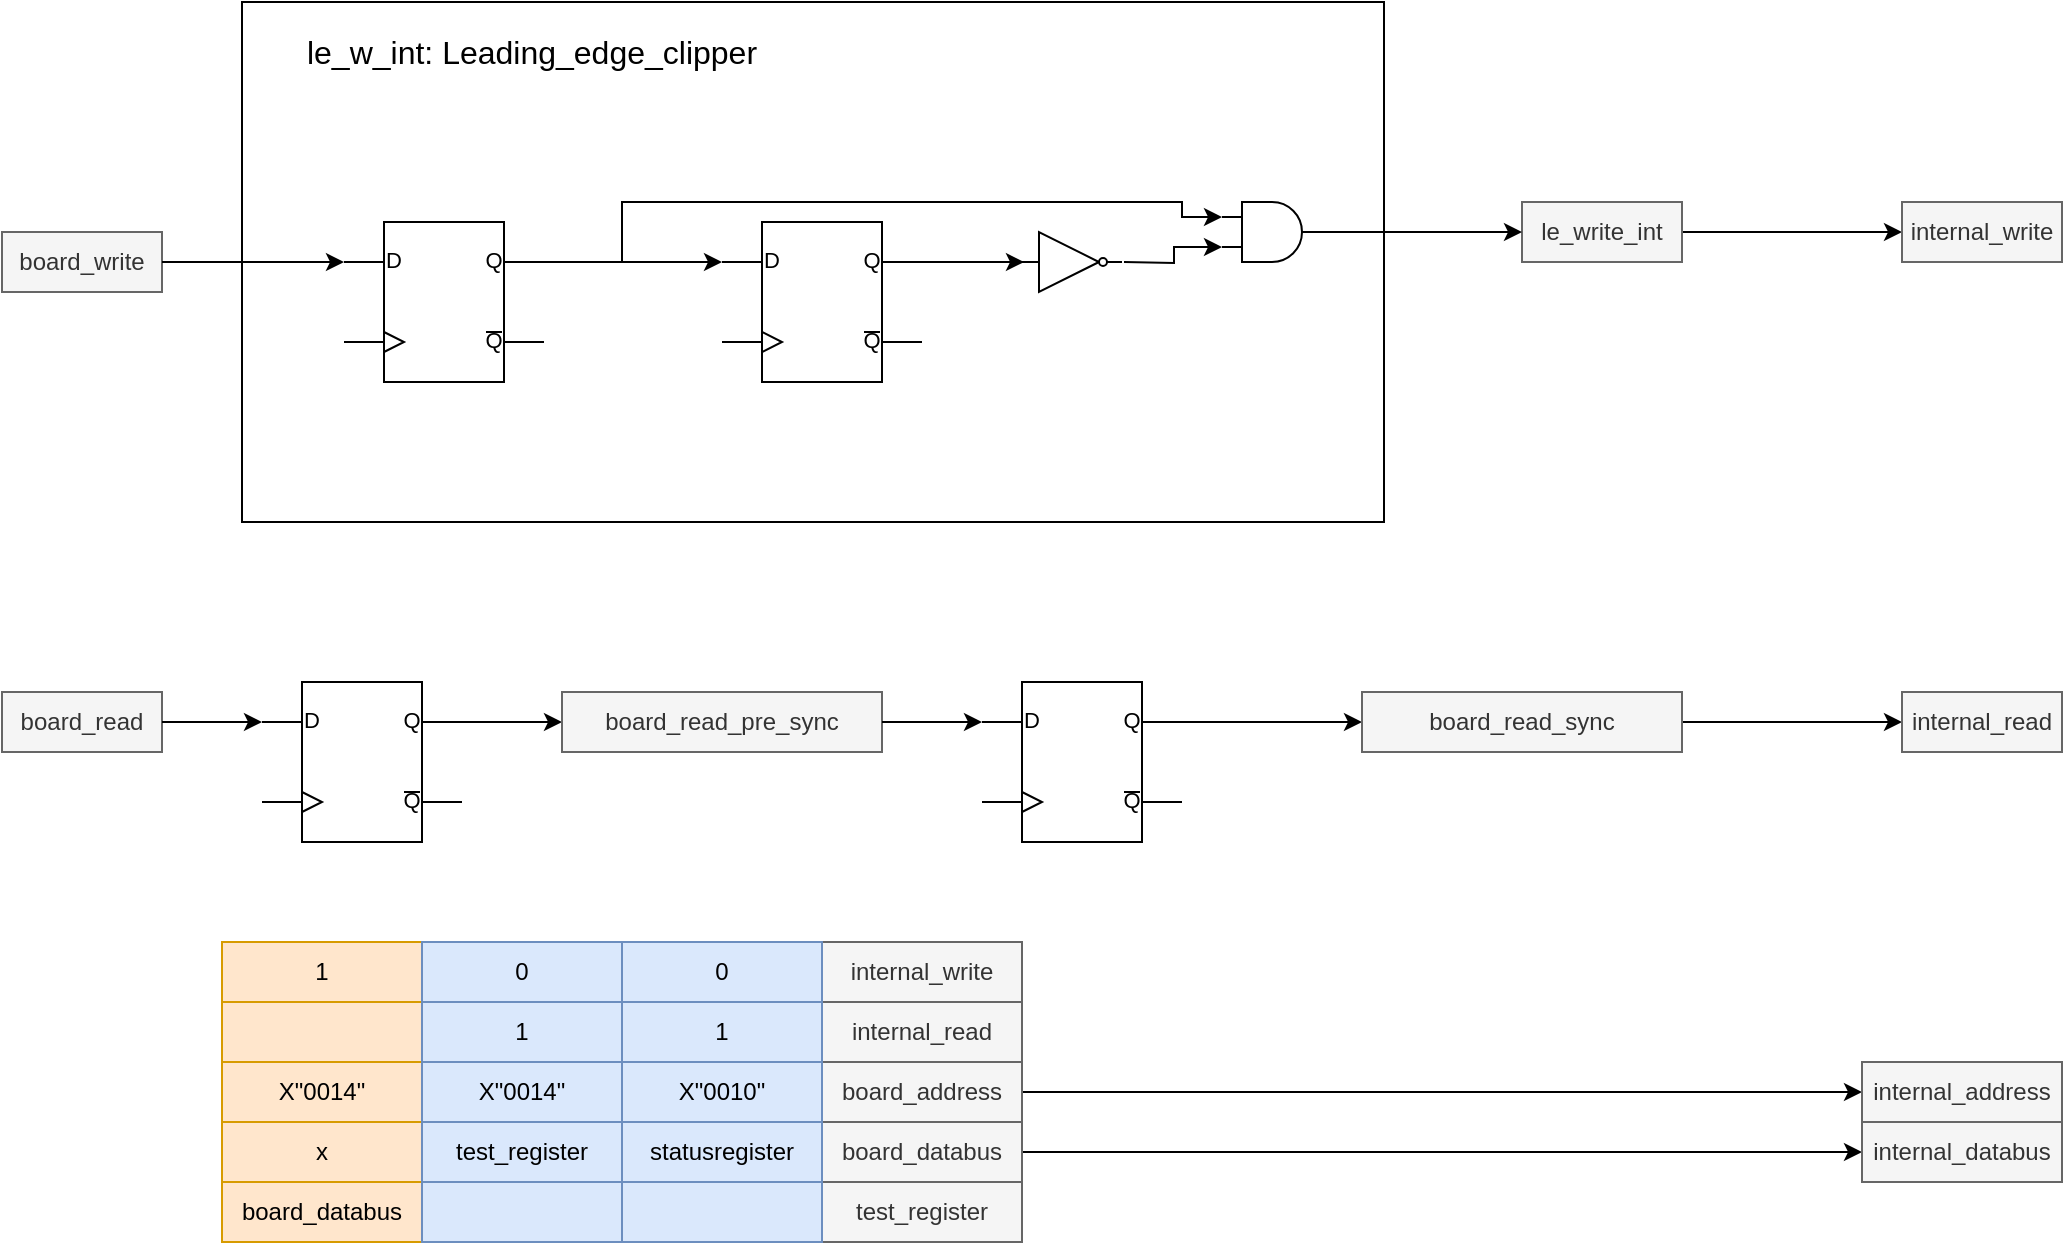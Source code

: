 <mxfile version="24.6.1" type="device">
  <diagram name="第 1 页" id="dMCOC_n7HUzunSk3NUOg">
    <mxGraphModel dx="1430" dy="858" grid="1" gridSize="10" guides="1" tooltips="1" connect="1" arrows="1" fold="1" page="1" pageScale="1" pageWidth="1169" pageHeight="827" math="0" shadow="0">
      <root>
        <mxCell id="0" />
        <mxCell id="1" parent="0" />
        <mxCell id="BAHAFE7cuikxRiv91rs9-1" value="" style="rounded=0;whiteSpace=wrap;html=1;container=1;recursiveResize=0;" vertex="1" parent="1">
          <mxGeometry x="240" y="180" width="571" height="260" as="geometry" />
        </mxCell>
        <mxCell id="BAHAFE7cuikxRiv91rs9-2" value="" style="verticalLabelPosition=bottom;shadow=0;dashed=0;align=center;html=1;verticalAlign=top;shape=mxgraph.electrical.logic_gates.d_type_flip-flop;" vertex="1" parent="BAHAFE7cuikxRiv91rs9-1">
          <mxGeometry x="51" y="110" width="100" height="80" as="geometry" />
        </mxCell>
        <mxCell id="BAHAFE7cuikxRiv91rs9-5" style="edgeStyle=orthogonalEdgeStyle;rounded=0;orthogonalLoop=1;jettySize=auto;html=1;exitX=1;exitY=0.25;exitDx=0;exitDy=0;exitPerimeter=0;entryX=0;entryY=0.5;entryDx=0;entryDy=0;" edge="1" parent="BAHAFE7cuikxRiv91rs9-1" source="BAHAFE7cuikxRiv91rs9-3">
          <mxGeometry relative="1" as="geometry">
            <mxPoint x="391" y="130" as="targetPoint" />
          </mxGeometry>
        </mxCell>
        <mxCell id="BAHAFE7cuikxRiv91rs9-3" value="" style="verticalLabelPosition=bottom;shadow=0;dashed=0;align=center;html=1;verticalAlign=top;shape=mxgraph.electrical.logic_gates.d_type_flip-flop;" vertex="1" parent="BAHAFE7cuikxRiv91rs9-1">
          <mxGeometry x="240" y="110" width="100" height="80" as="geometry" />
        </mxCell>
        <mxCell id="BAHAFE7cuikxRiv91rs9-6" value="" style="verticalLabelPosition=bottom;shadow=0;dashed=0;align=center;html=1;verticalAlign=top;shape=mxgraph.electrical.logic_gates.logic_gate;operation=and;aspect=fixed;" vertex="1" parent="BAHAFE7cuikxRiv91rs9-1">
          <mxGeometry x="490" y="100" width="50" height="30" as="geometry" />
        </mxCell>
        <mxCell id="BAHAFE7cuikxRiv91rs9-8" style="edgeStyle=orthogonalEdgeStyle;rounded=0;orthogonalLoop=1;jettySize=auto;html=1;exitX=1;exitY=0.25;exitDx=0;exitDy=0;exitPerimeter=0;entryX=0;entryY=0.25;entryDx=0;entryDy=0;entryPerimeter=0;" edge="1" parent="BAHAFE7cuikxRiv91rs9-1" source="BAHAFE7cuikxRiv91rs9-2" target="BAHAFE7cuikxRiv91rs9-3">
          <mxGeometry relative="1" as="geometry" />
        </mxCell>
        <mxCell id="BAHAFE7cuikxRiv91rs9-9" style="edgeStyle=orthogonalEdgeStyle;rounded=0;orthogonalLoop=1;jettySize=auto;html=1;exitX=1;exitY=0.5;exitDx=0;exitDy=0;entryX=0;entryY=0.75;entryDx=0;entryDy=0;entryPerimeter=0;" edge="1" parent="BAHAFE7cuikxRiv91rs9-1" target="BAHAFE7cuikxRiv91rs9-6">
          <mxGeometry relative="1" as="geometry">
            <mxPoint x="441" y="130" as="sourcePoint" />
          </mxGeometry>
        </mxCell>
        <mxCell id="BAHAFE7cuikxRiv91rs9-10" style="edgeStyle=orthogonalEdgeStyle;rounded=0;orthogonalLoop=1;jettySize=auto;html=1;exitX=1;exitY=0.25;exitDx=0;exitDy=0;exitPerimeter=0;entryX=0;entryY=0.25;entryDx=0;entryDy=0;entryPerimeter=0;" edge="1" parent="BAHAFE7cuikxRiv91rs9-1" source="BAHAFE7cuikxRiv91rs9-2" target="BAHAFE7cuikxRiv91rs9-6">
          <mxGeometry relative="1" as="geometry">
            <Array as="points">
              <mxPoint x="190" y="100" />
              <mxPoint x="470" y="100" />
              <mxPoint x="470" y="107" />
            </Array>
          </mxGeometry>
        </mxCell>
        <mxCell id="BAHAFE7cuikxRiv91rs9-20" value="&lt;font style=&quot;font-size: 16px;&quot;&gt;le_w_int: Leading_edge_clipper&lt;/font&gt;" style="text;html=1;align=center;verticalAlign=middle;whiteSpace=wrap;rounded=0;" vertex="1" parent="BAHAFE7cuikxRiv91rs9-1">
          <mxGeometry x="20" y="10" width="250" height="30" as="geometry" />
        </mxCell>
        <mxCell id="BAHAFE7cuikxRiv91rs9-21" value="" style="verticalLabelPosition=bottom;shadow=0;dashed=0;align=center;html=1;verticalAlign=top;shape=mxgraph.electrical.logic_gates.inverter_2;aspect=fixed;" vertex="1" parent="BAHAFE7cuikxRiv91rs9-1">
          <mxGeometry x="390" y="115" width="50" height="30" as="geometry" />
        </mxCell>
        <mxCell id="BAHAFE7cuikxRiv91rs9-23" value="board_write" style="text;html=1;align=center;verticalAlign=middle;whiteSpace=wrap;rounded=0;fillColor=#f5f5f5;fontColor=#333333;strokeColor=#666666;" vertex="1" parent="1">
          <mxGeometry x="120" y="295" width="80" height="30" as="geometry" />
        </mxCell>
        <mxCell id="BAHAFE7cuikxRiv91rs9-24" style="edgeStyle=orthogonalEdgeStyle;rounded=0;orthogonalLoop=1;jettySize=auto;html=1;exitX=1;exitY=0.5;exitDx=0;exitDy=0;entryX=0;entryY=0.25;entryDx=0;entryDy=0;entryPerimeter=0;" edge="1" parent="1" source="BAHAFE7cuikxRiv91rs9-23" target="BAHAFE7cuikxRiv91rs9-2">
          <mxGeometry relative="1" as="geometry" />
        </mxCell>
        <mxCell id="BAHAFE7cuikxRiv91rs9-42" style="edgeStyle=orthogonalEdgeStyle;rounded=0;orthogonalLoop=1;jettySize=auto;html=1;exitX=1;exitY=0.5;exitDx=0;exitDy=0;" edge="1" parent="1" source="BAHAFE7cuikxRiv91rs9-25" target="BAHAFE7cuikxRiv91rs9-38">
          <mxGeometry relative="1" as="geometry" />
        </mxCell>
        <mxCell id="BAHAFE7cuikxRiv91rs9-25" value="le_write_int" style="text;html=1;align=center;verticalAlign=middle;whiteSpace=wrap;rounded=0;fillColor=#f5f5f5;fontColor=#333333;strokeColor=#666666;" vertex="1" parent="1">
          <mxGeometry x="880" y="280" width="80" height="30" as="geometry" />
        </mxCell>
        <mxCell id="BAHAFE7cuikxRiv91rs9-27" style="edgeStyle=orthogonalEdgeStyle;rounded=0;orthogonalLoop=1;jettySize=auto;html=1;exitX=1;exitY=0.5;exitDx=0;exitDy=0;exitPerimeter=0;" edge="1" parent="1" source="BAHAFE7cuikxRiv91rs9-6" target="BAHAFE7cuikxRiv91rs9-25">
          <mxGeometry relative="1" as="geometry" />
        </mxCell>
        <mxCell id="BAHAFE7cuikxRiv91rs9-28" value="board_read" style="text;html=1;align=center;verticalAlign=middle;whiteSpace=wrap;rounded=0;fillColor=#f5f5f5;fontColor=#333333;strokeColor=#666666;" vertex="1" parent="1">
          <mxGeometry x="120" y="525" width="80" height="30" as="geometry" />
        </mxCell>
        <mxCell id="BAHAFE7cuikxRiv91rs9-34" style="edgeStyle=orthogonalEdgeStyle;rounded=0;orthogonalLoop=1;jettySize=auto;html=1;exitX=1;exitY=0.25;exitDx=0;exitDy=0;exitPerimeter=0;entryX=0;entryY=0.5;entryDx=0;entryDy=0;" edge="1" parent="1" source="BAHAFE7cuikxRiv91rs9-29" target="BAHAFE7cuikxRiv91rs9-31">
          <mxGeometry relative="1" as="geometry" />
        </mxCell>
        <mxCell id="BAHAFE7cuikxRiv91rs9-29" value="" style="verticalLabelPosition=bottom;shadow=0;dashed=0;align=center;html=1;verticalAlign=top;shape=mxgraph.electrical.logic_gates.d_type_flip-flop;" vertex="1" parent="1">
          <mxGeometry x="250" y="520" width="100" height="80" as="geometry" />
        </mxCell>
        <mxCell id="BAHAFE7cuikxRiv91rs9-30" style="edgeStyle=orthogonalEdgeStyle;rounded=0;orthogonalLoop=1;jettySize=auto;html=1;exitX=1;exitY=0.5;exitDx=0;exitDy=0;entryX=0;entryY=0.25;entryDx=0;entryDy=0;entryPerimeter=0;" edge="1" parent="1" source="BAHAFE7cuikxRiv91rs9-28" target="BAHAFE7cuikxRiv91rs9-29">
          <mxGeometry relative="1" as="geometry" />
        </mxCell>
        <mxCell id="BAHAFE7cuikxRiv91rs9-31" value="board_read_pre_sync" style="text;html=1;align=center;verticalAlign=middle;whiteSpace=wrap;rounded=0;fillColor=#f5f5f5;fontColor=#333333;strokeColor=#666666;" vertex="1" parent="1">
          <mxGeometry x="400" y="525" width="160" height="30" as="geometry" />
        </mxCell>
        <mxCell id="BAHAFE7cuikxRiv91rs9-36" style="edgeStyle=orthogonalEdgeStyle;rounded=0;orthogonalLoop=1;jettySize=auto;html=1;exitX=1;exitY=0.25;exitDx=0;exitDy=0;exitPerimeter=0;entryX=0;entryY=0.5;entryDx=0;entryDy=0;" edge="1" parent="1" source="BAHAFE7cuikxRiv91rs9-32" target="BAHAFE7cuikxRiv91rs9-33">
          <mxGeometry relative="1" as="geometry" />
        </mxCell>
        <mxCell id="BAHAFE7cuikxRiv91rs9-32" value="" style="verticalLabelPosition=bottom;shadow=0;dashed=0;align=center;html=1;verticalAlign=top;shape=mxgraph.electrical.logic_gates.d_type_flip-flop;" vertex="1" parent="1">
          <mxGeometry x="610" y="520" width="100" height="80" as="geometry" />
        </mxCell>
        <mxCell id="BAHAFE7cuikxRiv91rs9-43" style="edgeStyle=orthogonalEdgeStyle;rounded=0;orthogonalLoop=1;jettySize=auto;html=1;exitX=1;exitY=0.5;exitDx=0;exitDy=0;" edge="1" parent="1" source="BAHAFE7cuikxRiv91rs9-33" target="BAHAFE7cuikxRiv91rs9-40">
          <mxGeometry relative="1" as="geometry" />
        </mxCell>
        <mxCell id="BAHAFE7cuikxRiv91rs9-33" value="board_read_sync" style="text;html=1;align=center;verticalAlign=middle;whiteSpace=wrap;rounded=0;fillColor=#f5f5f5;fontColor=#333333;strokeColor=#666666;" vertex="1" parent="1">
          <mxGeometry x="800" y="525" width="160" height="30" as="geometry" />
        </mxCell>
        <mxCell id="BAHAFE7cuikxRiv91rs9-35" style="edgeStyle=orthogonalEdgeStyle;rounded=0;orthogonalLoop=1;jettySize=auto;html=1;exitX=1;exitY=0.5;exitDx=0;exitDy=0;entryX=0;entryY=0.25;entryDx=0;entryDy=0;entryPerimeter=0;" edge="1" parent="1" source="BAHAFE7cuikxRiv91rs9-31" target="BAHAFE7cuikxRiv91rs9-32">
          <mxGeometry relative="1" as="geometry" />
        </mxCell>
        <mxCell id="BAHAFE7cuikxRiv91rs9-68" style="edgeStyle=orthogonalEdgeStyle;rounded=0;orthogonalLoop=1;jettySize=auto;html=1;exitX=1;exitY=0.5;exitDx=0;exitDy=0;" edge="1" parent="1" source="BAHAFE7cuikxRiv91rs9-37" target="BAHAFE7cuikxRiv91rs9-66">
          <mxGeometry relative="1" as="geometry" />
        </mxCell>
        <mxCell id="BAHAFE7cuikxRiv91rs9-37" value="board_address" style="text;html=1;align=center;verticalAlign=middle;whiteSpace=wrap;rounded=0;fillColor=#f5f5f5;fontColor=#333333;strokeColor=#666666;" vertex="1" parent="1">
          <mxGeometry x="530" y="710" width="100" height="30" as="geometry" />
        </mxCell>
        <mxCell id="BAHAFE7cuikxRiv91rs9-38" value="internal_write" style="text;html=1;align=center;verticalAlign=middle;whiteSpace=wrap;rounded=0;fillColor=#f5f5f5;fontColor=#333333;strokeColor=#666666;" vertex="1" parent="1">
          <mxGeometry x="1070" y="280" width="80" height="30" as="geometry" />
        </mxCell>
        <mxCell id="BAHAFE7cuikxRiv91rs9-40" value="internal_read" style="text;html=1;align=center;verticalAlign=middle;whiteSpace=wrap;rounded=0;fillColor=#f5f5f5;fontColor=#333333;strokeColor=#666666;" vertex="1" parent="1">
          <mxGeometry x="1070" y="525" width="80" height="30" as="geometry" />
        </mxCell>
        <mxCell id="BAHAFE7cuikxRiv91rs9-69" style="edgeStyle=orthogonalEdgeStyle;rounded=0;orthogonalLoop=1;jettySize=auto;html=1;exitX=1;exitY=0.5;exitDx=0;exitDy=0;" edge="1" parent="1" source="BAHAFE7cuikxRiv91rs9-44" target="BAHAFE7cuikxRiv91rs9-67">
          <mxGeometry relative="1" as="geometry" />
        </mxCell>
        <mxCell id="BAHAFE7cuikxRiv91rs9-44" value="board_databus" style="text;html=1;align=center;verticalAlign=middle;whiteSpace=wrap;rounded=0;fillColor=#f5f5f5;fontColor=#333333;strokeColor=#666666;" vertex="1" parent="1">
          <mxGeometry x="530" y="740" width="100" height="30" as="geometry" />
        </mxCell>
        <mxCell id="BAHAFE7cuikxRiv91rs9-46" value="internal_write" style="text;html=1;align=center;verticalAlign=middle;whiteSpace=wrap;rounded=0;fillColor=#f5f5f5;fontColor=#333333;strokeColor=#666666;" vertex="1" parent="1">
          <mxGeometry x="530" y="650" width="100" height="30" as="geometry" />
        </mxCell>
        <mxCell id="BAHAFE7cuikxRiv91rs9-47" value="internal_read" style="text;html=1;align=center;verticalAlign=middle;whiteSpace=wrap;rounded=0;fillColor=#f5f5f5;fontColor=#333333;strokeColor=#666666;" vertex="1" parent="1">
          <mxGeometry x="530" y="680" width="100" height="30" as="geometry" />
        </mxCell>
        <mxCell id="BAHAFE7cuikxRiv91rs9-48" value="1" style="text;html=1;align=center;verticalAlign=middle;whiteSpace=wrap;rounded=0;fillColor=#ffe6cc;strokeColor=#d79b00;" vertex="1" parent="1">
          <mxGeometry x="230" y="650" width="100" height="30" as="geometry" />
        </mxCell>
        <mxCell id="BAHAFE7cuikxRiv91rs9-49" value="" style="text;html=1;align=center;verticalAlign=middle;whiteSpace=wrap;rounded=0;fillColor=#ffe6cc;strokeColor=#d79b00;" vertex="1" parent="1">
          <mxGeometry x="230" y="680" width="100" height="30" as="geometry" />
        </mxCell>
        <mxCell id="BAHAFE7cuikxRiv91rs9-50" value="test_register" style="text;html=1;align=center;verticalAlign=middle;whiteSpace=wrap;rounded=0;fillColor=#f5f5f5;fontColor=#333333;strokeColor=#666666;" vertex="1" parent="1">
          <mxGeometry x="530" y="770" width="100" height="30" as="geometry" />
        </mxCell>
        <mxCell id="BAHAFE7cuikxRiv91rs9-51" value="board_databus" style="text;html=1;align=center;verticalAlign=middle;whiteSpace=wrap;rounded=0;fillColor=#ffe6cc;strokeColor=#d79b00;" vertex="1" parent="1">
          <mxGeometry x="230" y="770" width="100" height="30" as="geometry" />
        </mxCell>
        <mxCell id="BAHAFE7cuikxRiv91rs9-52" value="X&quot;0014&quot;" style="text;html=1;align=center;verticalAlign=middle;whiteSpace=wrap;rounded=0;fillColor=#ffe6cc;strokeColor=#d79b00;" vertex="1" parent="1">
          <mxGeometry x="230" y="710" width="100" height="30" as="geometry" />
        </mxCell>
        <mxCell id="BAHAFE7cuikxRiv91rs9-53" value="x" style="text;html=1;align=center;verticalAlign=middle;whiteSpace=wrap;rounded=0;fillColor=#ffe6cc;strokeColor=#d79b00;" vertex="1" parent="1">
          <mxGeometry x="230" y="740" width="100" height="30" as="geometry" />
        </mxCell>
        <mxCell id="BAHAFE7cuikxRiv91rs9-54" value="1" style="text;html=1;align=center;verticalAlign=middle;whiteSpace=wrap;rounded=0;fillColor=#dae8fc;strokeColor=#6c8ebf;" vertex="1" parent="1">
          <mxGeometry x="330" y="680" width="100" height="30" as="geometry" />
        </mxCell>
        <mxCell id="BAHAFE7cuikxRiv91rs9-55" value="0" style="text;html=1;align=center;verticalAlign=middle;whiteSpace=wrap;rounded=0;fillColor=#dae8fc;strokeColor=#6c8ebf;" vertex="1" parent="1">
          <mxGeometry x="330" y="650" width="100" height="30" as="geometry" />
        </mxCell>
        <mxCell id="BAHAFE7cuikxRiv91rs9-56" value="statusregister" style="text;html=1;align=center;verticalAlign=middle;whiteSpace=wrap;rounded=0;fillColor=#dae8fc;strokeColor=#6c8ebf;" vertex="1" parent="1">
          <mxGeometry x="430" y="740" width="100" height="30" as="geometry" />
        </mxCell>
        <mxCell id="BAHAFE7cuikxRiv91rs9-57" value="0" style="text;html=1;align=center;verticalAlign=middle;whiteSpace=wrap;rounded=0;fillColor=#dae8fc;strokeColor=#6c8ebf;" vertex="1" parent="1">
          <mxGeometry x="430" y="650" width="100" height="30" as="geometry" />
        </mxCell>
        <mxCell id="BAHAFE7cuikxRiv91rs9-59" value="1" style="text;html=1;align=center;verticalAlign=middle;whiteSpace=wrap;rounded=0;fillColor=#dae8fc;strokeColor=#6c8ebf;" vertex="1" parent="1">
          <mxGeometry x="430" y="680" width="100" height="30" as="geometry" />
        </mxCell>
        <mxCell id="BAHAFE7cuikxRiv91rs9-61" value="test_register" style="text;html=1;align=center;verticalAlign=middle;whiteSpace=wrap;rounded=0;fillColor=#dae8fc;strokeColor=#6c8ebf;" vertex="1" parent="1">
          <mxGeometry x="330" y="740" width="100" height="30" as="geometry" />
        </mxCell>
        <mxCell id="BAHAFE7cuikxRiv91rs9-62" value="X&quot;0010&quot;" style="text;html=1;align=center;verticalAlign=middle;whiteSpace=wrap;rounded=0;fillColor=#dae8fc;strokeColor=#6c8ebf;" vertex="1" parent="1">
          <mxGeometry x="430" y="710" width="100" height="30" as="geometry" />
        </mxCell>
        <mxCell id="BAHAFE7cuikxRiv91rs9-63" value="X&quot;0014&quot;" style="text;html=1;align=center;verticalAlign=middle;whiteSpace=wrap;rounded=0;fillColor=#dae8fc;strokeColor=#6c8ebf;" vertex="1" parent="1">
          <mxGeometry x="330" y="710" width="100" height="30" as="geometry" />
        </mxCell>
        <mxCell id="BAHAFE7cuikxRiv91rs9-64" value="" style="text;html=1;align=center;verticalAlign=middle;whiteSpace=wrap;rounded=0;fillColor=#dae8fc;strokeColor=#6c8ebf;" vertex="1" parent="1">
          <mxGeometry x="330" y="770" width="100" height="30" as="geometry" />
        </mxCell>
        <mxCell id="BAHAFE7cuikxRiv91rs9-65" value="" style="text;html=1;align=center;verticalAlign=middle;whiteSpace=wrap;rounded=0;fillColor=#dae8fc;strokeColor=#6c8ebf;" vertex="1" parent="1">
          <mxGeometry x="430" y="770" width="100" height="30" as="geometry" />
        </mxCell>
        <mxCell id="BAHAFE7cuikxRiv91rs9-66" value="internal_address" style="text;html=1;align=center;verticalAlign=middle;whiteSpace=wrap;rounded=0;fillColor=#f5f5f5;fontColor=#333333;strokeColor=#666666;" vertex="1" parent="1">
          <mxGeometry x="1050" y="710" width="100" height="30" as="geometry" />
        </mxCell>
        <mxCell id="BAHAFE7cuikxRiv91rs9-67" value="internal_databus" style="text;html=1;align=center;verticalAlign=middle;whiteSpace=wrap;rounded=0;fillColor=#f5f5f5;fontColor=#333333;strokeColor=#666666;" vertex="1" parent="1">
          <mxGeometry x="1050" y="740" width="100" height="30" as="geometry" />
        </mxCell>
      </root>
    </mxGraphModel>
  </diagram>
</mxfile>
